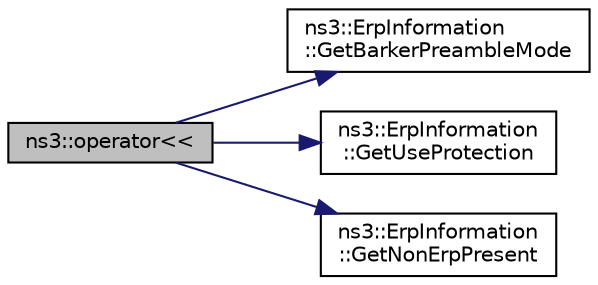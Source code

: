 digraph "ns3::operator&lt;&lt;"
{
  edge [fontname="Helvetica",fontsize="10",labelfontname="Helvetica",labelfontsize="10"];
  node [fontname="Helvetica",fontsize="10",shape=record];
  rankdir="LR";
  Node1 [label="ns3::operator\<\<",height=0.2,width=0.4,color="black", fillcolor="grey75", style="filled", fontcolor="black"];
  Node1 -> Node2 [color="midnightblue",fontsize="10",style="solid"];
  Node2 [label="ns3::ErpInformation\l::GetBarkerPreambleMode",height=0.2,width=0.4,color="black", fillcolor="white", style="filled",URL="$db/d32/classns3_1_1ErpInformation.html#a66a581f6e74afd656e023b93a313832d"];
  Node1 -> Node3 [color="midnightblue",fontsize="10",style="solid"];
  Node3 [label="ns3::ErpInformation\l::GetUseProtection",height=0.2,width=0.4,color="black", fillcolor="white", style="filled",URL="$db/d32/classns3_1_1ErpInformation.html#a6b35d65268faac5d4de8e71b04deee0f"];
  Node1 -> Node4 [color="midnightblue",fontsize="10",style="solid"];
  Node4 [label="ns3::ErpInformation\l::GetNonErpPresent",height=0.2,width=0.4,color="black", fillcolor="white", style="filled",URL="$db/d32/classns3_1_1ErpInformation.html#afeeb5ccc1e8e4d8902e7af0cf41b9329"];
}
